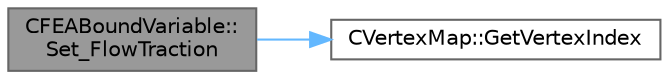 digraph "CFEABoundVariable::Set_FlowTraction"
{
 // LATEX_PDF_SIZE
  bgcolor="transparent";
  edge [fontname=Helvetica,fontsize=10,labelfontname=Helvetica,labelfontsize=10];
  node [fontname=Helvetica,fontsize=10,shape=box,height=0.2,width=0.4];
  rankdir="LR";
  Node1 [id="Node000001",label="CFEABoundVariable::\lSet_FlowTraction",height=0.2,width=0.4,color="gray40", fillcolor="grey60", style="filled", fontcolor="black",tooltip="Set the flow traction at a node on the structural side."];
  Node1 -> Node2 [id="edge1_Node000001_Node000002",color="steelblue1",style="solid",tooltip=" "];
  Node2 [id="Node000002",label="CVertexMap::GetVertexIndex",height=0.2,width=0.4,color="grey40", fillcolor="white", style="filled",URL="$classCVertexMap.html#ae62665f7065cb9e31c2aec1ec90c0afc",tooltip="Convert a point index to vertex index."];
}

